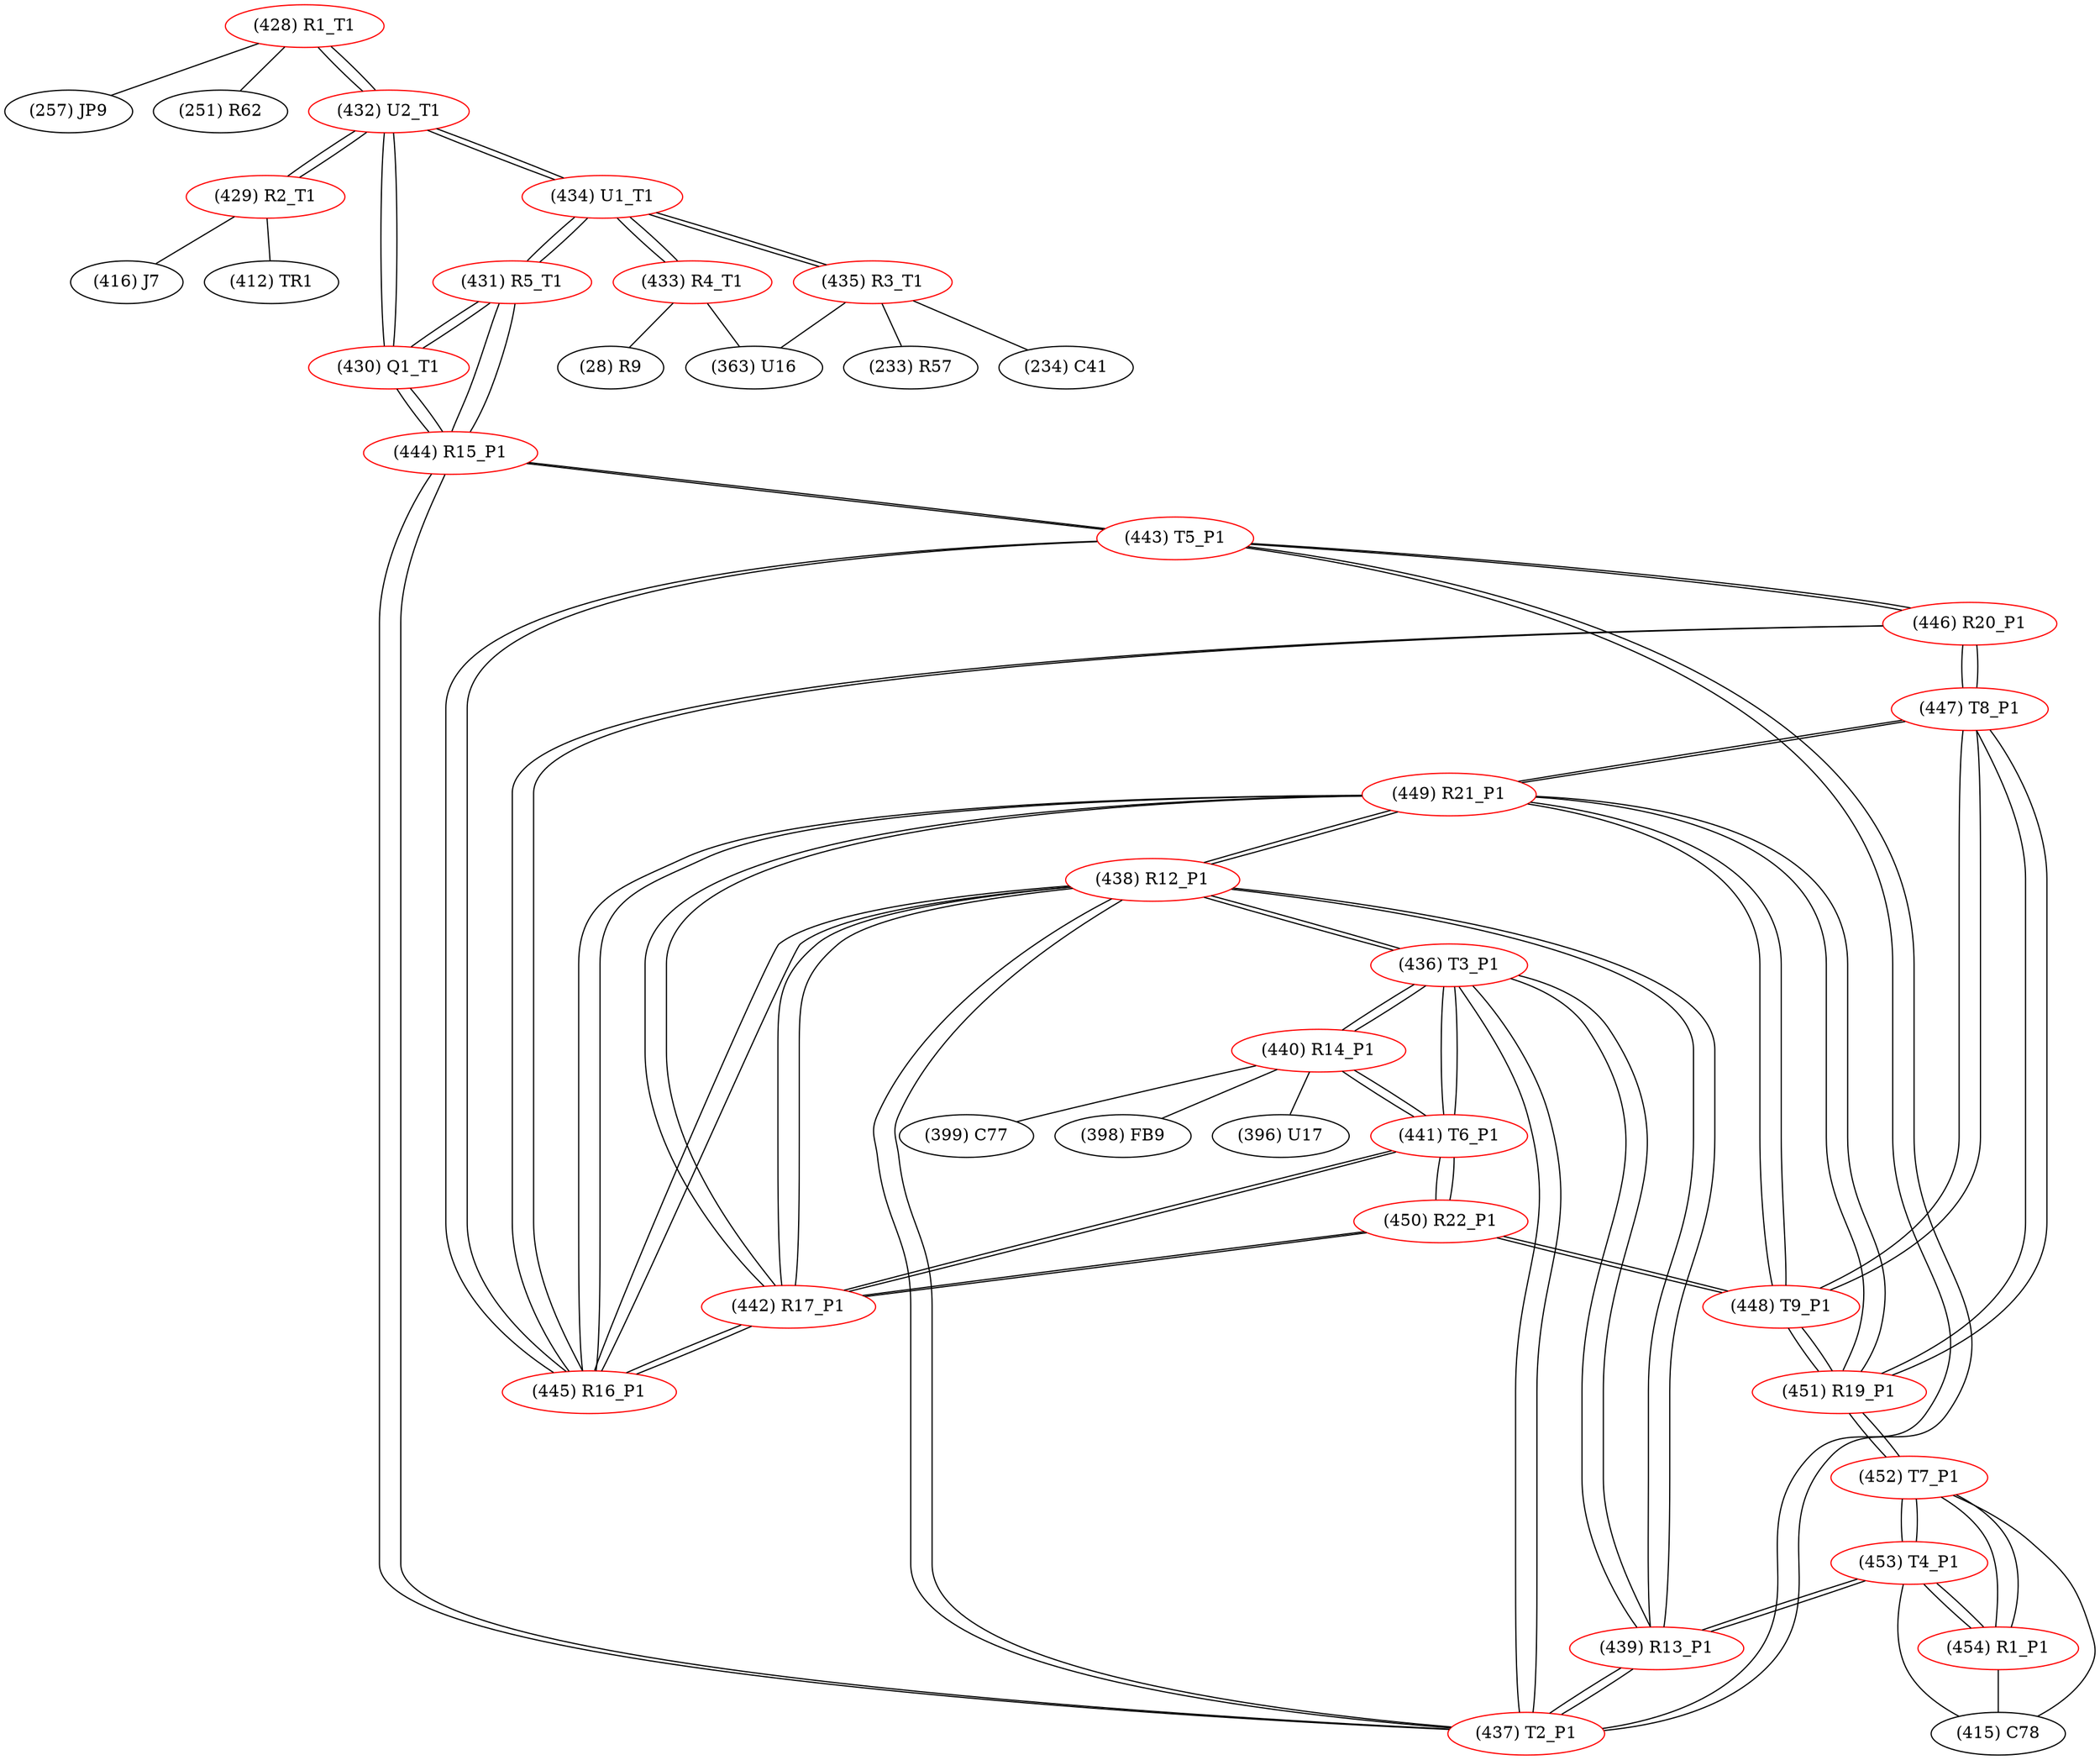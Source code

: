 graph {
	428 [label="(428) R1_T1" color=red]
	257 [label="(257) JP9"]
	251 [label="(251) R62"]
	432 [label="(432) U2_T1"]
	429 [label="(429) R2_T1" color=red]
	416 [label="(416) J7"]
	412 [label="(412) TR1"]
	432 [label="(432) U2_T1"]
	430 [label="(430) Q1_T1" color=red]
	432 [label="(432) U2_T1"]
	444 [label="(444) R15_P1"]
	431 [label="(431) R5_T1"]
	431 [label="(431) R5_T1" color=red]
	434 [label="(434) U1_T1"]
	444 [label="(444) R15_P1"]
	430 [label="(430) Q1_T1"]
	432 [label="(432) U2_T1" color=red]
	429 [label="(429) R2_T1"]
	434 [label="(434) U1_T1"]
	428 [label="(428) R1_T1"]
	430 [label="(430) Q1_T1"]
	433 [label="(433) R4_T1" color=red]
	363 [label="(363) U16"]
	28 [label="(28) R9"]
	434 [label="(434) U1_T1"]
	434 [label="(434) U1_T1" color=red]
	435 [label="(435) R3_T1"]
	433 [label="(433) R4_T1"]
	432 [label="(432) U2_T1"]
	431 [label="(431) R5_T1"]
	435 [label="(435) R3_T1" color=red]
	363 [label="(363) U16"]
	233 [label="(233) R57"]
	234 [label="(234) C41"]
	434 [label="(434) U1_T1"]
	436 [label="(436) T3_P1" color=red]
	440 [label="(440) R14_P1"]
	441 [label="(441) T6_P1"]
	439 [label="(439) R13_P1"]
	438 [label="(438) R12_P1"]
	437 [label="(437) T2_P1"]
	437 [label="(437) T2_P1" color=red]
	439 [label="(439) R13_P1"]
	436 [label="(436) T3_P1"]
	438 [label="(438) R12_P1"]
	443 [label="(443) T5_P1"]
	444 [label="(444) R15_P1"]
	438 [label="(438) R12_P1" color=red]
	449 [label="(449) R21_P1"]
	445 [label="(445) R16_P1"]
	442 [label="(442) R17_P1"]
	439 [label="(439) R13_P1"]
	436 [label="(436) T3_P1"]
	437 [label="(437) T2_P1"]
	439 [label="(439) R13_P1" color=red]
	453 [label="(453) T4_P1"]
	436 [label="(436) T3_P1"]
	438 [label="(438) R12_P1"]
	437 [label="(437) T2_P1"]
	440 [label="(440) R14_P1" color=red]
	399 [label="(399) C77"]
	398 [label="(398) FB9"]
	396 [label="(396) U17"]
	436 [label="(436) T3_P1"]
	441 [label="(441) T6_P1"]
	441 [label="(441) T6_P1" color=red]
	440 [label="(440) R14_P1"]
	436 [label="(436) T3_P1"]
	450 [label="(450) R22_P1"]
	442 [label="(442) R17_P1"]
	442 [label="(442) R17_P1" color=red]
	449 [label="(449) R21_P1"]
	445 [label="(445) R16_P1"]
	438 [label="(438) R12_P1"]
	450 [label="(450) R22_P1"]
	441 [label="(441) T6_P1"]
	443 [label="(443) T5_P1" color=red]
	437 [label="(437) T2_P1"]
	444 [label="(444) R15_P1"]
	445 [label="(445) R16_P1"]
	446 [label="(446) R20_P1"]
	444 [label="(444) R15_P1" color=red]
	431 [label="(431) R5_T1"]
	430 [label="(430) Q1_T1"]
	437 [label="(437) T2_P1"]
	443 [label="(443) T5_P1"]
	445 [label="(445) R16_P1" color=red]
	449 [label="(449) R21_P1"]
	438 [label="(438) R12_P1"]
	442 [label="(442) R17_P1"]
	443 [label="(443) T5_P1"]
	446 [label="(446) R20_P1"]
	446 [label="(446) R20_P1" color=red]
	447 [label="(447) T8_P1"]
	445 [label="(445) R16_P1"]
	443 [label="(443) T5_P1"]
	447 [label="(447) T8_P1" color=red]
	448 [label="(448) T9_P1"]
	449 [label="(449) R21_P1"]
	451 [label="(451) R19_P1"]
	446 [label="(446) R20_P1"]
	448 [label="(448) T9_P1" color=red]
	450 [label="(450) R22_P1"]
	449 [label="(449) R21_P1"]
	447 [label="(447) T8_P1"]
	451 [label="(451) R19_P1"]
	449 [label="(449) R21_P1" color=red]
	445 [label="(445) R16_P1"]
	438 [label="(438) R12_P1"]
	442 [label="(442) R17_P1"]
	448 [label="(448) T9_P1"]
	447 [label="(447) T8_P1"]
	451 [label="(451) R19_P1"]
	450 [label="(450) R22_P1" color=red]
	448 [label="(448) T9_P1"]
	441 [label="(441) T6_P1"]
	442 [label="(442) R17_P1"]
	451 [label="(451) R19_P1" color=red]
	448 [label="(448) T9_P1"]
	449 [label="(449) R21_P1"]
	447 [label="(447) T8_P1"]
	452 [label="(452) T7_P1"]
	452 [label="(452) T7_P1" color=red]
	454 [label="(454) R1_P1"]
	453 [label="(453) T4_P1"]
	415 [label="(415) C78"]
	451 [label="(451) R19_P1"]
	453 [label="(453) T4_P1" color=red]
	439 [label="(439) R13_P1"]
	454 [label="(454) R1_P1"]
	452 [label="(452) T7_P1"]
	415 [label="(415) C78"]
	454 [label="(454) R1_P1" color=red]
	453 [label="(453) T4_P1"]
	452 [label="(452) T7_P1"]
	415 [label="(415) C78"]
	428 -- 257
	428 -- 251
	428 -- 432
	429 -- 416
	429 -- 412
	429 -- 432
	430 -- 432
	430 -- 444
	430 -- 431
	431 -- 434
	431 -- 444
	431 -- 430
	432 -- 429
	432 -- 434
	432 -- 428
	432 -- 430
	433 -- 363
	433 -- 28
	433 -- 434
	434 -- 435
	434 -- 433
	434 -- 432
	434 -- 431
	435 -- 363
	435 -- 233
	435 -- 234
	435 -- 434
	436 -- 440
	436 -- 441
	436 -- 439
	436 -- 438
	436 -- 437
	437 -- 439
	437 -- 436
	437 -- 438
	437 -- 443
	437 -- 444
	438 -- 449
	438 -- 445
	438 -- 442
	438 -- 439
	438 -- 436
	438 -- 437
	439 -- 453
	439 -- 436
	439 -- 438
	439 -- 437
	440 -- 399
	440 -- 398
	440 -- 396
	440 -- 436
	440 -- 441
	441 -- 440
	441 -- 436
	441 -- 450
	441 -- 442
	442 -- 449
	442 -- 445
	442 -- 438
	442 -- 450
	442 -- 441
	443 -- 437
	443 -- 444
	443 -- 445
	443 -- 446
	444 -- 431
	444 -- 430
	444 -- 437
	444 -- 443
	445 -- 449
	445 -- 438
	445 -- 442
	445 -- 443
	445 -- 446
	446 -- 447
	446 -- 445
	446 -- 443
	447 -- 448
	447 -- 449
	447 -- 451
	447 -- 446
	448 -- 450
	448 -- 449
	448 -- 447
	448 -- 451
	449 -- 445
	449 -- 438
	449 -- 442
	449 -- 448
	449 -- 447
	449 -- 451
	450 -- 448
	450 -- 441
	450 -- 442
	451 -- 448
	451 -- 449
	451 -- 447
	451 -- 452
	452 -- 454
	452 -- 453
	452 -- 415
	452 -- 451
	453 -- 439
	453 -- 454
	453 -- 452
	453 -- 415
	454 -- 453
	454 -- 452
	454 -- 415
}